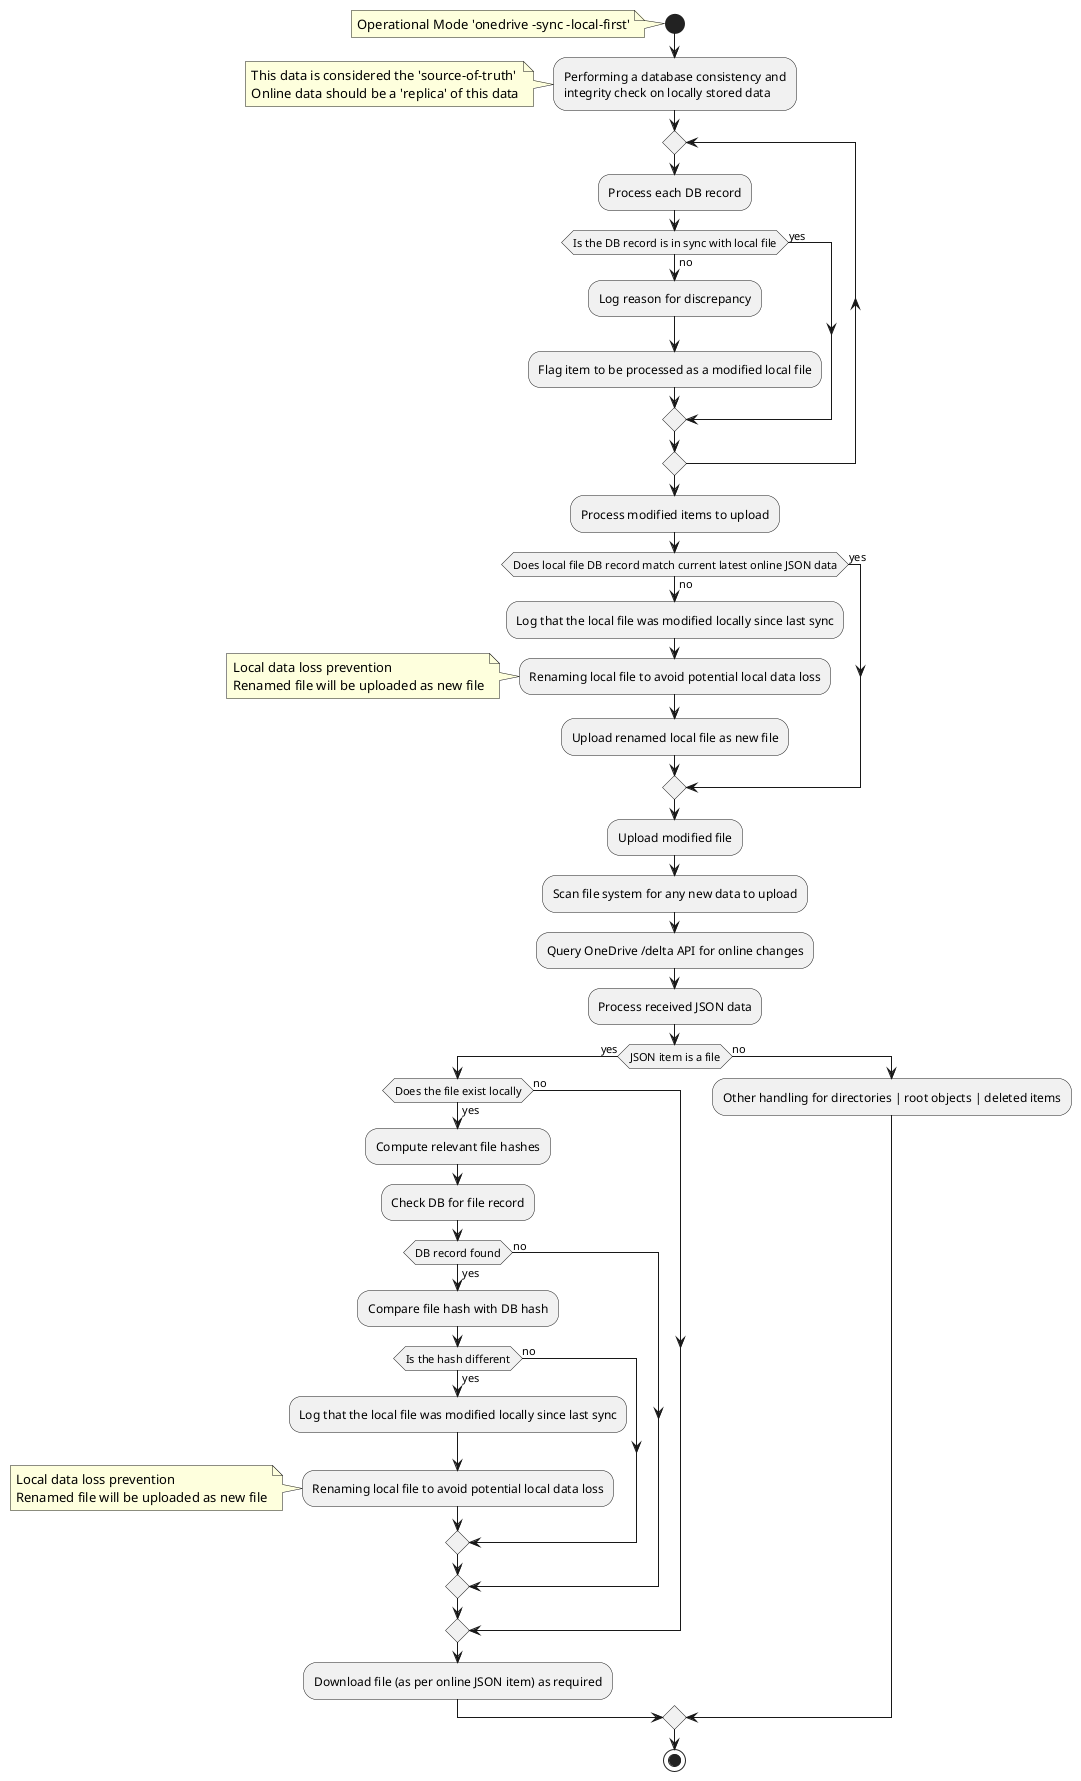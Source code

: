 @startuml
start
note left: Operational Mode 'onedrive -sync -local-first'
:Performing a database consistency and\nintegrity check on locally stored data;
note left: This data is considered the 'source-of-truth'\nOnline data should be a 'replica' of this data
repeat
  :Process each DB record;
  if (Is the DB record is in sync with local file) then (yes)
  
  else (no)
  
    :Log reason for discrepancy;
    :Flag item to be processed as a modified local file;
  
  endif
repeat while

:Process modified items to upload;

if (Does local file DB record match current latest online JSON data) then (yes)

else (no)

  :Log that the local file was modified locally since last sync;
  :Renaming local file to avoid potential local data loss;
  note left: Local data loss prevention\nRenamed file will be uploaded as new file
  :Upload renamed local file as new file;

endif

:Upload modified file;

:Scan file system for any new data to upload;

:Query OneDrive /delta API for online changes;

:Process received JSON data;
if (JSON item is a file) then (yes)
  if (Does the file exist locally) then (yes)
    :Compute relevant file hashes;
    :Check DB for file record;
    if (DB record found) then (yes)
      :Compare file hash with DB hash;
      if (Is the hash different) then (yes)
        :Log that the local file was modified locally since last sync;
        :Renaming local file to avoid potential local data loss;
        note left: Local data loss prevention\nRenamed file will be uploaded as new file
      else (no)
      endif
    else (no)
    
    endif
  else (no)
  endif

  :Download file (as per online JSON item) as required;
  
else (no)
  :Other handling for directories | root objects | deleted items;
endif
stop
@enduml